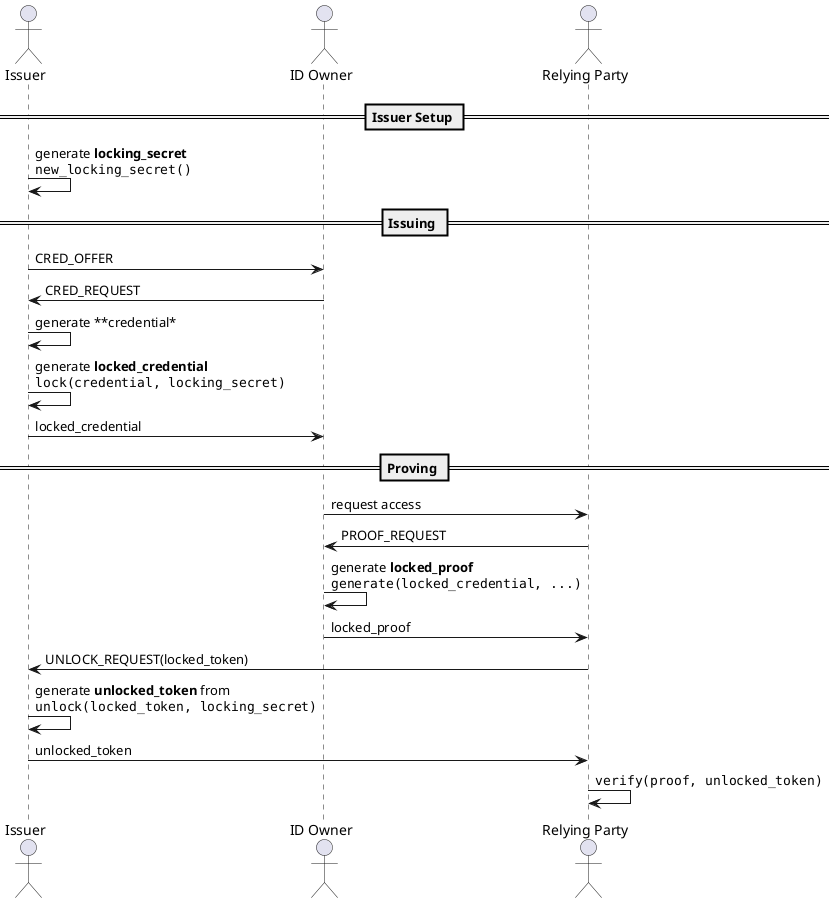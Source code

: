 @startuml
actor Issuer as i
actor "ID Owner" as ido
actor "Relying Party" as rp
== Issuer Setup ==
i -> i : generate **locking_secret**\n""new_locking_secret()""
== Issuing ==
i -> ido : CRED_OFFER
i <- ido : CRED_REQUEST
i -> i : generate **credential*
i -> i : generate **locked_credential**\n""lock(credential, locking_secret)""
i -> ido : locked_credential
== Proving ==
ido -> rp : request access
ido <- rp : PROOF_REQUEST
ido -> ido : generate **locked_proof** \n""generate(locked_credential, ...)""
ido -> rp: locked_proof
i <- rp : UNLOCK_REQUEST(locked_token)
i -> i : generate **unlocked_token** from \n""unlock(locked_token, locking_secret)""
i -> rp: unlocked_token
rp -> rp: ""verify(proof, unlocked_token)""

@enduml